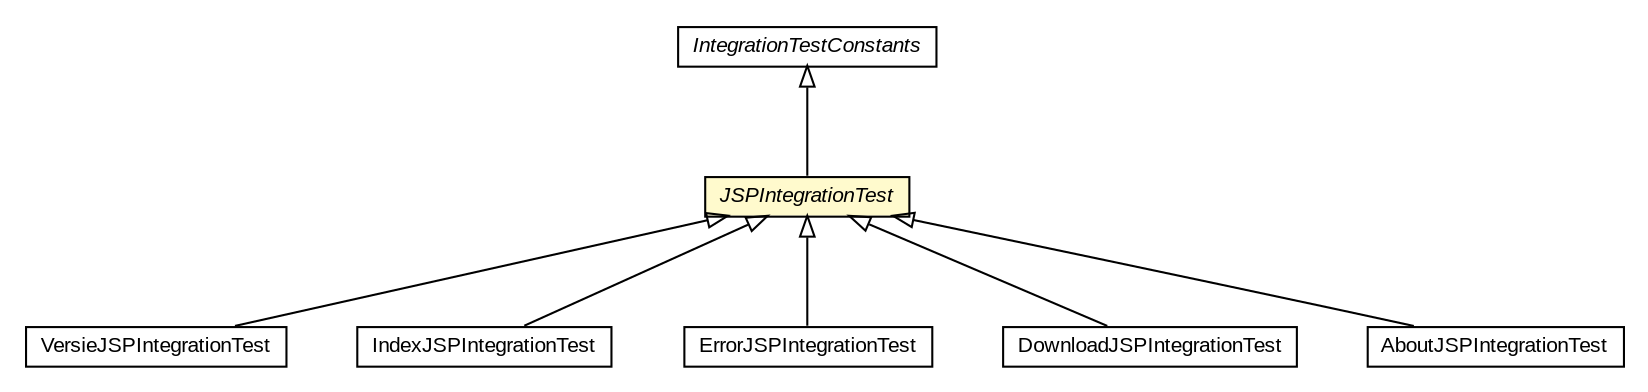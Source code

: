 #!/usr/local/bin/dot
#
# Class diagram 
# Generated by UMLGraph version R5_6-24-gf6e263 (http://www.umlgraph.org/)
#

digraph G {
	edge [fontname="arial",fontsize=10,labelfontname="arial",labelfontsize=10];
	node [fontname="arial",fontsize=10,shape=plaintext];
	nodesep=0.25;
	ranksep=0.5;
	// nl.mineleni.cbsviewer.IntegrationTestConstants
	c986 [label=<<table title="nl.mineleni.cbsviewer.IntegrationTestConstants" border="0" cellborder="1" cellspacing="0" cellpadding="2" port="p" href="../IntegrationTestConstants.html">
		<tr><td><table border="0" cellspacing="0" cellpadding="1">
<tr><td align="center" balign="center"><font face="arial italic"> IntegrationTestConstants </font></td></tr>
		</table></td></tr>
		</table>>, URL="../IntegrationTestConstants.html", fontname="arial", fontcolor="black", fontsize=10.0];
	// nl.mineleni.cbsviewer.jsp.VersieJSPIntegrationTest
	c987 [label=<<table title="nl.mineleni.cbsviewer.jsp.VersieJSPIntegrationTest" border="0" cellborder="1" cellspacing="0" cellpadding="2" port="p" href="./VersieJSPIntegrationTest.html">
		<tr><td><table border="0" cellspacing="0" cellpadding="1">
<tr><td align="center" balign="center"> VersieJSPIntegrationTest </td></tr>
		</table></td></tr>
		</table>>, URL="./VersieJSPIntegrationTest.html", fontname="arial", fontcolor="black", fontsize=10.0];
	// nl.mineleni.cbsviewer.jsp.JSPIntegrationTest
	c988 [label=<<table title="nl.mineleni.cbsviewer.jsp.JSPIntegrationTest" border="0" cellborder="1" cellspacing="0" cellpadding="2" port="p" bgcolor="lemonChiffon" href="./JSPIntegrationTest.html">
		<tr><td><table border="0" cellspacing="0" cellpadding="1">
<tr><td align="center" balign="center"><font face="arial italic"> JSPIntegrationTest </font></td></tr>
		</table></td></tr>
		</table>>, URL="./JSPIntegrationTest.html", fontname="arial", fontcolor="black", fontsize=10.0];
	// nl.mineleni.cbsviewer.jsp.IndexJSPIntegrationTest
	c989 [label=<<table title="nl.mineleni.cbsviewer.jsp.IndexJSPIntegrationTest" border="0" cellborder="1" cellspacing="0" cellpadding="2" port="p" href="./IndexJSPIntegrationTest.html">
		<tr><td><table border="0" cellspacing="0" cellpadding="1">
<tr><td align="center" balign="center"> IndexJSPIntegrationTest </td></tr>
		</table></td></tr>
		</table>>, URL="./IndexJSPIntegrationTest.html", fontname="arial", fontcolor="black", fontsize=10.0];
	// nl.mineleni.cbsviewer.jsp.ErrorJSPIntegrationTest
	c990 [label=<<table title="nl.mineleni.cbsviewer.jsp.ErrorJSPIntegrationTest" border="0" cellborder="1" cellspacing="0" cellpadding="2" port="p" href="./ErrorJSPIntegrationTest.html">
		<tr><td><table border="0" cellspacing="0" cellpadding="1">
<tr><td align="center" balign="center"> ErrorJSPIntegrationTest </td></tr>
		</table></td></tr>
		</table>>, URL="./ErrorJSPIntegrationTest.html", fontname="arial", fontcolor="black", fontsize=10.0];
	// nl.mineleni.cbsviewer.jsp.DownloadJSPIntegrationTest
	c991 [label=<<table title="nl.mineleni.cbsviewer.jsp.DownloadJSPIntegrationTest" border="0" cellborder="1" cellspacing="0" cellpadding="2" port="p" href="./DownloadJSPIntegrationTest.html">
		<tr><td><table border="0" cellspacing="0" cellpadding="1">
<tr><td align="center" balign="center"> DownloadJSPIntegrationTest </td></tr>
		</table></td></tr>
		</table>>, URL="./DownloadJSPIntegrationTest.html", fontname="arial", fontcolor="black", fontsize=10.0];
	// nl.mineleni.cbsviewer.jsp.AboutJSPIntegrationTest
	c992 [label=<<table title="nl.mineleni.cbsviewer.jsp.AboutJSPIntegrationTest" border="0" cellborder="1" cellspacing="0" cellpadding="2" port="p" href="./AboutJSPIntegrationTest.html">
		<tr><td><table border="0" cellspacing="0" cellpadding="1">
<tr><td align="center" balign="center"> AboutJSPIntegrationTest </td></tr>
		</table></td></tr>
		</table>>, URL="./AboutJSPIntegrationTest.html", fontname="arial", fontcolor="black", fontsize=10.0];
	//nl.mineleni.cbsviewer.jsp.VersieJSPIntegrationTest extends nl.mineleni.cbsviewer.jsp.JSPIntegrationTest
	c988:p -> c987:p [dir=back,arrowtail=empty];
	//nl.mineleni.cbsviewer.jsp.JSPIntegrationTest extends nl.mineleni.cbsviewer.IntegrationTestConstants
	c986:p -> c988:p [dir=back,arrowtail=empty];
	//nl.mineleni.cbsviewer.jsp.IndexJSPIntegrationTest extends nl.mineleni.cbsviewer.jsp.JSPIntegrationTest
	c988:p -> c989:p [dir=back,arrowtail=empty];
	//nl.mineleni.cbsviewer.jsp.ErrorJSPIntegrationTest extends nl.mineleni.cbsviewer.jsp.JSPIntegrationTest
	c988:p -> c990:p [dir=back,arrowtail=empty];
	//nl.mineleni.cbsviewer.jsp.DownloadJSPIntegrationTest extends nl.mineleni.cbsviewer.jsp.JSPIntegrationTest
	c988:p -> c991:p [dir=back,arrowtail=empty];
	//nl.mineleni.cbsviewer.jsp.AboutJSPIntegrationTest extends nl.mineleni.cbsviewer.jsp.JSPIntegrationTest
	c988:p -> c992:p [dir=back,arrowtail=empty];
}

